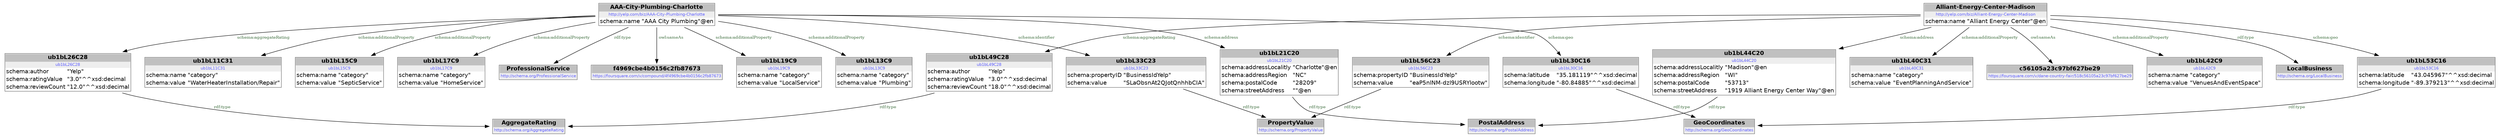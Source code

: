 digraph { 
 node [ fontname="DejaVu Sans" ] ; 
	node0 -> node1 [ color=BLACK, label=< <font point-size='10' color='#336633'>rdf:type</font> > ] ;
	node5 -> node6 [ color=BLACK, label=< <font point-size='10' color='#336633'>schema:geo</font> > ] ;
	node5 -> node8 [ color=BLACK, label=< <font point-size='10' color='#336633'>rdf:type</font> > ] ;
	node9 -> node10 [ color=BLACK, label=< <font point-size='10' color='#336633'>rdf:type</font> > ] ;
	node12 -> node10 [ color=BLACK, label=< <font point-size='10' color='#336633'>rdf:type</font> > ] ;
	node4 -> node14 [ color=BLACK, label=< <font point-size='10' color='#336633'>schema:additionalProperty</font> > ] ;
	node4 -> node2 [ color=BLACK, label=< <font point-size='10' color='#336633'>schema:additionalProperty</font> > ] ;
	node11 -> node15 [ color=BLACK, label=< <font point-size='10' color='#336633'>rdf:type</font> > ] ;
	node13 -> node16 [ color=BLACK, label=< <font point-size='10' color='#336633'>rdf:type</font> > ] ;
	node4 -> node3 [ color=BLACK, label=< <font point-size='10' color='#336633'>schema:additionalProperty</font> > ] ;
	node5 -> node17 [ color=BLACK, label=< <font point-size='10' color='#336633'>schema:address</font> > ] ;
	node17 -> node16 [ color=BLACK, label=< <font point-size='10' color='#336633'>rdf:type</font> > ] ;
	node4 -> node7 [ color=BLACK, label=< <font point-size='10' color='#336633'>schema:additionalProperty</font> > ] ;
	node5 -> node18 [ color=BLACK, label=< <font point-size='10' color='#336633'>schema:additionalProperty</font> > ] ;
	node4 -> node19 [ color=BLACK, label=< <font point-size='10' color='#336633'>schema:identifier</font> > ] ;
	node19 -> node15 [ color=BLACK, label=< <font point-size='10' color='#336633'>rdf:type</font> > ] ;
	node4 -> node13 [ color=BLACK, label=< <font point-size='10' color='#336633'>schema:address</font> > ] ;
	node4 -> node20 [ color=BLACK, label=< <font point-size='10' color='#336633'>schema:additionalProperty</font> > ] ;
	node5 -> node11 [ color=BLACK, label=< <font point-size='10' color='#336633'>schema:identifier</font> > ] ;
	node4 -> node21 [ color=BLACK, label=< <font point-size='10' color='#336633'>rdf:type</font> > ] ;
	node5 -> node22 [ color=BLACK, label=< <font point-size='10' color='#336633'>owl:sameAs</font> > ] ;
	node4 -> node0 [ color=BLACK, label=< <font point-size='10' color='#336633'>schema:geo</font> > ] ;
	node6 -> node1 [ color=BLACK, label=< <font point-size='10' color='#336633'>rdf:type</font> > ] ;
	node4 -> node9 [ color=BLACK, label=< <font point-size='10' color='#336633'>schema:aggregateRating</font> > ] ;
	node5 -> node12 [ color=BLACK, label=< <font point-size='10' color='#336633'>schema:aggregateRating</font> > ] ;
	node4 -> node24 [ color=BLACK, label=< <font point-size='10' color='#336633'>owl:sameAs</font> > ] ;
	node5 -> node23 [ color=BLACK, label=< <font point-size='10' color='#336633'>schema:additionalProperty</font> > ] ;
# ub1bL15C9 node7
node7 [ shape=none, color=black label=< <table color='#666666' cellborder='0' cellspacing='0' border='1'><tr><td colspan='2' bgcolor='grey'><B>ub1bL15C9</B></td></tr><tr><td href='ub1bL15C9' bgcolor='#eeeeee' colspan='2'><font point-size='10' color='#6666ff'>ub1bL15C9</font></td></tr><tr><td align='left'>schema:name</td><td align='left'>&quot;category&quot;</td></tr><tr><td align='left'>schema:value</td><td align='left'>&quot;SepticService&quot;</td></tr></table> > ] 
# ub1bL17C9 node20
node20 [ shape=none, color=black label=< <table color='#666666' cellborder='0' cellspacing='0' border='1'><tr><td colspan='2' bgcolor='grey'><B>ub1bL17C9</B></td></tr><tr><td href='ub1bL17C9' bgcolor='#eeeeee' colspan='2'><font point-size='10' color='#6666ff'>ub1bL17C9</font></td></tr><tr><td align='left'>schema:name</td><td align='left'>&quot;category&quot;</td></tr><tr><td align='left'>schema:value</td><td align='left'>&quot;HomeService&quot;</td></tr></table> > ] 
# http://schema.org/PostalAddress node16
node16 [ shape=none, color=black label=< <table color='#666666' cellborder='0' cellspacing='0' border='1'><tr><td colspan='2' bgcolor='grey'><B>PostalAddress</B></td></tr><tr><td href='http://schema.org/PostalAddress' bgcolor='#eeeeee' colspan='2'><font point-size='10' color='#6666ff'>http://schema.org/PostalAddress</font></td></tr></table> > ] 
# http://yelp.com/biz/Alliant-Energy-Center-Madison node5
node5 [ shape=none, color=black label=< <table color='#666666' cellborder='0' cellspacing='0' border='1'><tr><td colspan='2' bgcolor='grey'><B>Alliant-Energy-Center-Madison</B></td></tr><tr><td href='http://yelp.com/biz/Alliant-Energy-Center-Madison' bgcolor='#eeeeee' colspan='2'><font point-size='10' color='#6666ff'>http://yelp.com/biz/Alliant-Energy-Center-Madison</font></td></tr><tr><td align='left'>schema:name</td><td align='left'>&quot;Alliant Energy Center&quot;@en</td></tr></table> > ] 
# ub1bL53C16 node6
node6 [ shape=none, color=black label=< <table color='#666666' cellborder='0' cellspacing='0' border='1'><tr><td colspan='2' bgcolor='grey'><B>ub1bL53C16</B></td></tr><tr><td href='ub1bL53C16' bgcolor='#eeeeee' colspan='2'><font point-size='10' color='#6666ff'>ub1bL53C16</font></td></tr><tr><td align='left'>schema:latitude</td><td align='left'>&quot;43.045967&quot;^^xsd:decimal</td></tr><tr><td align='left'>schema:longitude</td><td align='left'>&quot;-89.379213&quot;^^xsd:decimal</td></tr></table> > ] 
# ub1bL30C16 node0
node0 [ shape=none, color=black label=< <table color='#666666' cellborder='0' cellspacing='0' border='1'><tr><td colspan='2' bgcolor='grey'><B>ub1bL30C16</B></td></tr><tr><td href='ub1bL30C16' bgcolor='#eeeeee' colspan='2'><font point-size='10' color='#6666ff'>ub1bL30C16</font></td></tr><tr><td align='left'>schema:latitude</td><td align='left'>&quot;35.181119&quot;^^xsd:decimal</td></tr><tr><td align='left'>schema:longitude</td><td align='left'>&quot;-80.84885&quot;^^xsd:decimal</td></tr></table> > ] 
# http://schema.org/ProfessionalService node21
node21 [ shape=none, color=black label=< <table color='#666666' cellborder='0' cellspacing='0' border='1'><tr><td colspan='2' bgcolor='grey'><B>ProfessionalService</B></td></tr><tr><td href='http://schema.org/ProfessionalService' bgcolor='#eeeeee' colspan='2'><font point-size='10' color='#6666ff'>http://schema.org/ProfessionalService</font></td></tr></table> > ] 
# ub1bL49C28 node12
node12 [ shape=none, color=black label=< <table color='#666666' cellborder='0' cellspacing='0' border='1'><tr><td colspan='2' bgcolor='grey'><B>ub1bL49C28</B></td></tr><tr><td href='ub1bL49C28' bgcolor='#eeeeee' colspan='2'><font point-size='10' color='#6666ff'>ub1bL49C28</font></td></tr><tr><td align='left'>schema:author</td><td align='left'>&quot;Yelp&quot;</td></tr><tr><td align='left'>schema:ratingValue</td><td align='left'>&quot;3.0&quot;^^xsd:decimal</td></tr><tr><td align='left'>schema:reviewCount</td><td align='left'>&quot;18.0&quot;^^xsd:decimal</td></tr></table> > ] 
# https://foursquare.com/v/dane-country-fair/518c56105a23c97bf627be29 node22
node22 [ shape=none, color=black label=< <table color='#666666' cellborder='0' cellspacing='0' border='1'><tr><td colspan='2' bgcolor='grey'><B>c56105a23c97bf627be29</B></td></tr><tr><td href='https://foursquare.com/v/dane-country-fair/518c56105a23c97bf627be29' bgcolor='#eeeeee' colspan='2'><font point-size='10' color='#6666ff'>https://foursquare.com/v/dane-country-fair/518c56105a23c97bf627be29</font></td></tr></table> > ] 
# ub1bL19C9 node14
node14 [ shape=none, color=black label=< <table color='#666666' cellborder='0' cellspacing='0' border='1'><tr><td colspan='2' bgcolor='grey'><B>ub1bL19C9</B></td></tr><tr><td href='ub1bL19C9' bgcolor='#eeeeee' colspan='2'><font point-size='10' color='#6666ff'>ub1bL19C9</font></td></tr><tr><td align='left'>schema:name</td><td align='left'>&quot;category&quot;</td></tr><tr><td align='left'>schema:value</td><td align='left'>&quot;LocalService&quot;</td></tr></table> > ] 
# ub1bL21C20 node13
node13 [ shape=none, color=black label=< <table color='#666666' cellborder='0' cellspacing='0' border='1'><tr><td colspan='2' bgcolor='grey'><B>ub1bL21C20</B></td></tr><tr><td href='ub1bL21C20' bgcolor='#eeeeee' colspan='2'><font point-size='10' color='#6666ff'>ub1bL21C20</font></td></tr><tr><td align='left'>schema:addressLocalitly</td><td align='left'>&quot;Charlotte&quot;@en</td></tr><tr><td align='left'>schema:addressRegion</td><td align='left'>&quot;NC&quot;</td></tr><tr><td align='left'>schema:postalCode</td><td align='left'>&quot;28209&quot;</td></tr><tr><td align='left'>schema:streetAddress</td><td align='left'>&quot;&quot;@en</td></tr></table> > ] 
# ub1bL33C23 node19
node19 [ shape=none, color=black label=< <table color='#666666' cellborder='0' cellspacing='0' border='1'><tr><td colspan='2' bgcolor='grey'><B>ub1bL33C23</B></td></tr><tr><td href='ub1bL33C23' bgcolor='#eeeeee' colspan='2'><font point-size='10' color='#6666ff'>ub1bL33C23</font></td></tr><tr><td align='left'>schema:propertyID</td><td align='left'>&quot;BusinessIdYelp&quot;</td></tr><tr><td align='left'>schema:value</td><td align='left'>&quot;SLaObsnAt2QJotQnhhbCIA&quot;</td></tr></table> > ] 
# ub1bL26C28 node9
node9 [ shape=none, color=black label=< <table color='#666666' cellborder='0' cellspacing='0' border='1'><tr><td colspan='2' bgcolor='grey'><B>ub1bL26C28</B></td></tr><tr><td href='ub1bL26C28' bgcolor='#eeeeee' colspan='2'><font point-size='10' color='#6666ff'>ub1bL26C28</font></td></tr><tr><td align='left'>schema:author</td><td align='left'>&quot;Yelp&quot;</td></tr><tr><td align='left'>schema:ratingValue</td><td align='left'>&quot;3.0&quot;^^xsd:decimal</td></tr><tr><td align='left'>schema:reviewCount</td><td align='left'>&quot;12.0&quot;^^xsd:decimal</td></tr></table> > ] 
# ub1bL44C20 node17
node17 [ shape=none, color=black label=< <table color='#666666' cellborder='0' cellspacing='0' border='1'><tr><td colspan='2' bgcolor='grey'><B>ub1bL44C20</B></td></tr><tr><td href='ub1bL44C20' bgcolor='#eeeeee' colspan='2'><font point-size='10' color='#6666ff'>ub1bL44C20</font></td></tr><tr><td align='left'>schema:addressLocalitly</td><td align='left'>&quot;Madison&quot;@en</td></tr><tr><td align='left'>schema:addressRegion</td><td align='left'>&quot;WI&quot;</td></tr><tr><td align='left'>schema:postalCode</td><td align='left'>&quot;53713&quot;</td></tr><tr><td align='left'>schema:streetAddress</td><td align='left'>&quot;1919 Alliant Energy Center Way&quot;@en</td></tr></table> > ] 
# ub1bL11C31 node3
node3 [ shape=none, color=black label=< <table color='#666666' cellborder='0' cellspacing='0' border='1'><tr><td colspan='2' bgcolor='grey'><B>ub1bL11C31</B></td></tr><tr><td href='ub1bL11C31' bgcolor='#eeeeee' colspan='2'><font point-size='10' color='#6666ff'>ub1bL11C31</font></td></tr><tr><td align='left'>schema:name</td><td align='left'>&quot;category&quot;</td></tr><tr><td align='left'>schema:value</td><td align='left'>&quot;WaterHeaterInstallation/Repair&quot;</td></tr></table> > ] 
# ub1bL40C31 node18
node18 [ shape=none, color=black label=< <table color='#666666' cellborder='0' cellspacing='0' border='1'><tr><td colspan='2' bgcolor='grey'><B>ub1bL40C31</B></td></tr><tr><td href='ub1bL40C31' bgcolor='#eeeeee' colspan='2'><font point-size='10' color='#6666ff'>ub1bL40C31</font></td></tr><tr><td align='left'>schema:name</td><td align='left'>&quot;category&quot;</td></tr><tr><td align='left'>schema:value</td><td align='left'>&quot;EventPlanningAndService&quot;</td></tr></table> > ] 
# ub1bL42C9 node23
node23 [ shape=none, color=black label=< <table color='#666666' cellborder='0' cellspacing='0' border='1'><tr><td colspan='2' bgcolor='grey'><B>ub1bL42C9</B></td></tr><tr><td href='ub1bL42C9' bgcolor='#eeeeee' colspan='2'><font point-size='10' color='#6666ff'>ub1bL42C9</font></td></tr><tr><td align='left'>schema:name</td><td align='left'>&quot;category&quot;</td></tr><tr><td align='left'>schema:value</td><td align='left'>&quot;VenuesAndEventSpace&quot;</td></tr></table> > ] 
# https://foursquare.com/v/compound/4f4969cbe4b0156c2fb87673 node24
node24 [ shape=none, color=black label=< <table color='#666666' cellborder='0' cellspacing='0' border='1'><tr><td colspan='2' bgcolor='grey'><B>f4969cbe4b0156c2fb87673</B></td></tr><tr><td href='https://foursquare.com/v/compound/4f4969cbe4b0156c2fb87673' bgcolor='#eeeeee' colspan='2'><font point-size='10' color='#6666ff'>https://foursquare.com/v/compound/4f4969cbe4b0156c2fb87673</font></td></tr></table> > ] 
# ub1bL13C9 node2
node2 [ shape=none, color=black label=< <table color='#666666' cellborder='0' cellspacing='0' border='1'><tr><td colspan='2' bgcolor='grey'><B>ub1bL13C9</B></td></tr><tr><td href='ub1bL13C9' bgcolor='#eeeeee' colspan='2'><font point-size='10' color='#6666ff'>ub1bL13C9</font></td></tr><tr><td align='left'>schema:name</td><td align='left'>&quot;category&quot;</td></tr><tr><td align='left'>schema:value</td><td align='left'>&quot;Plumbing&quot;</td></tr></table> > ] 
# http://schema.org/LocalBusiness node8
node8 [ shape=none, color=black label=< <table color='#666666' cellborder='0' cellspacing='0' border='1'><tr><td colspan='2' bgcolor='grey'><B>LocalBusiness</B></td></tr><tr><td href='http://schema.org/LocalBusiness' bgcolor='#eeeeee' colspan='2'><font point-size='10' color='#6666ff'>http://schema.org/LocalBusiness</font></td></tr></table> > ] 
# http://yelp.com/biz/AAA-City-Plumbing-Charlotte node4
node4 [ shape=none, color=black label=< <table color='#666666' cellborder='0' cellspacing='0' border='1'><tr><td colspan='2' bgcolor='grey'><B>AAA-City-Plumbing-Charlotte</B></td></tr><tr><td href='http://yelp.com/biz/AAA-City-Plumbing-Charlotte' bgcolor='#eeeeee' colspan='2'><font point-size='10' color='#6666ff'>http://yelp.com/biz/AAA-City-Plumbing-Charlotte</font></td></tr><tr><td align='left'>schema:name</td><td align='left'>&quot;AAA City Plumbing&quot;@en</td></tr></table> > ] 
# http://schema.org/GeoCoordinates node1
node1 [ shape=none, color=black label=< <table color='#666666' cellborder='0' cellspacing='0' border='1'><tr><td colspan='2' bgcolor='grey'><B>GeoCoordinates</B></td></tr><tr><td href='http://schema.org/GeoCoordinates' bgcolor='#eeeeee' colspan='2'><font point-size='10' color='#6666ff'>http://schema.org/GeoCoordinates</font></td></tr></table> > ] 
# http://schema.org/PropertyValue node15
node15 [ shape=none, color=black label=< <table color='#666666' cellborder='0' cellspacing='0' border='1'><tr><td colspan='2' bgcolor='grey'><B>PropertyValue</B></td></tr><tr><td href='http://schema.org/PropertyValue' bgcolor='#eeeeee' colspan='2'><font point-size='10' color='#6666ff'>http://schema.org/PropertyValue</font></td></tr></table> > ] 
# http://schema.org/AggregateRating node10
node10 [ shape=none, color=black label=< <table color='#666666' cellborder='0' cellspacing='0' border='1'><tr><td colspan='2' bgcolor='grey'><B>AggregateRating</B></td></tr><tr><td href='http://schema.org/AggregateRating' bgcolor='#eeeeee' colspan='2'><font point-size='10' color='#6666ff'>http://schema.org/AggregateRating</font></td></tr></table> > ] 
# ub1bL56C23 node11
node11 [ shape=none, color=black label=< <table color='#666666' cellborder='0' cellspacing='0' border='1'><tr><td colspan='2' bgcolor='grey'><B>ub1bL56C23</B></td></tr><tr><td href='ub1bL56C23' bgcolor='#eeeeee' colspan='2'><font point-size='10' color='#6666ff'>ub1bL56C23</font></td></tr><tr><td align='left'>schema:propertyID</td><td align='left'>&quot;BusinessIdYelp&quot;</td></tr><tr><td align='left'>schema:value</td><td align='left'>&quot;eaP5nlNM-dzl9USRYlootw&quot;</td></tr></table> > ] 
}

